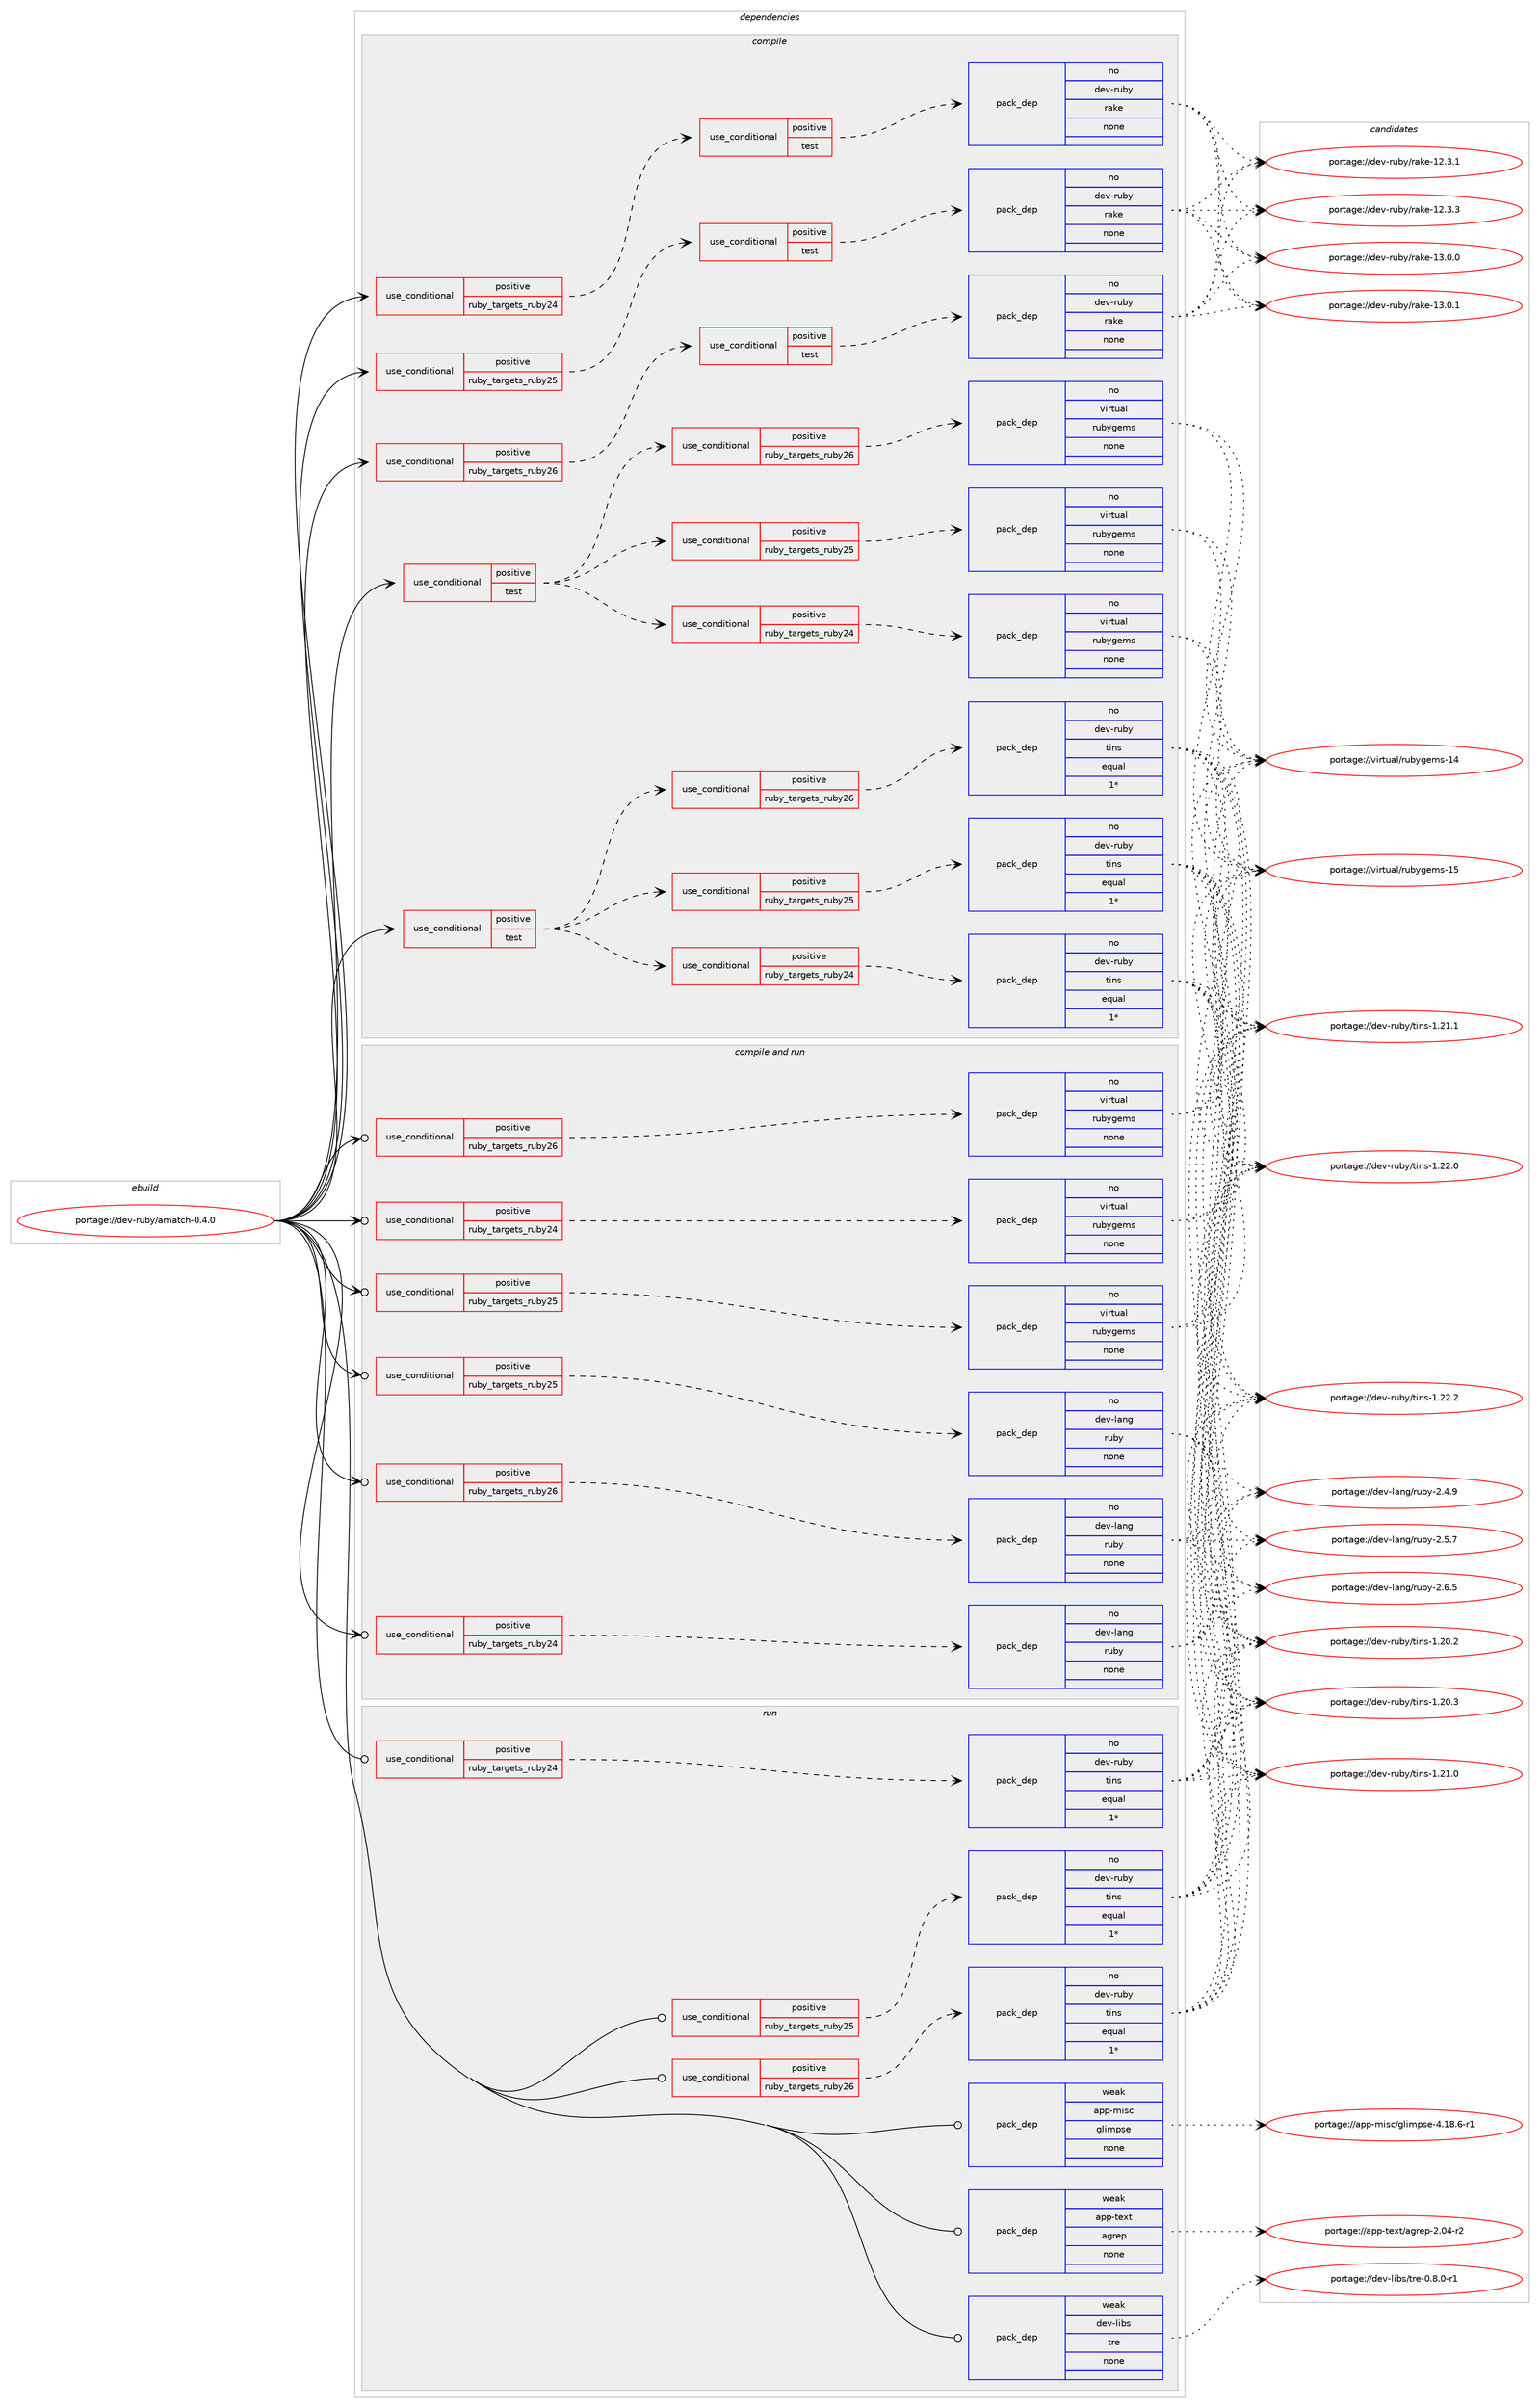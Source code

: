 digraph prolog {

# *************
# Graph options
# *************

newrank=true;
concentrate=true;
compound=true;
graph [rankdir=LR,fontname=Helvetica,fontsize=10,ranksep=1.5];#, ranksep=2.5, nodesep=0.2];
edge  [arrowhead=vee];
node  [fontname=Helvetica,fontsize=10];

# **********
# The ebuild
# **********

subgraph cluster_leftcol {
color=gray;
rank=same;
label=<<i>ebuild</i>>;
id [label="portage://dev-ruby/amatch-0.4.0", color=red, width=4, href="../dev-ruby/amatch-0.4.0.svg"];
}

# ****************
# The dependencies
# ****************

subgraph cluster_midcol {
color=gray;
label=<<i>dependencies</i>>;
subgraph cluster_compile {
fillcolor="#eeeeee";
style=filled;
label=<<i>compile</i>>;
subgraph cond46974 {
dependency211097 [label=<<TABLE BORDER="0" CELLBORDER="1" CELLSPACING="0" CELLPADDING="4"><TR><TD ROWSPAN="3" CELLPADDING="10">use_conditional</TD></TR><TR><TD>positive</TD></TR><TR><TD>ruby_targets_ruby24</TD></TR></TABLE>>, shape=none, color=red];
subgraph cond46975 {
dependency211098 [label=<<TABLE BORDER="0" CELLBORDER="1" CELLSPACING="0" CELLPADDING="4"><TR><TD ROWSPAN="3" CELLPADDING="10">use_conditional</TD></TR><TR><TD>positive</TD></TR><TR><TD>test</TD></TR></TABLE>>, shape=none, color=red];
subgraph pack160666 {
dependency211099 [label=<<TABLE BORDER="0" CELLBORDER="1" CELLSPACING="0" CELLPADDING="4" WIDTH="220"><TR><TD ROWSPAN="6" CELLPADDING="30">pack_dep</TD></TR><TR><TD WIDTH="110">no</TD></TR><TR><TD>dev-ruby</TD></TR><TR><TD>rake</TD></TR><TR><TD>none</TD></TR><TR><TD></TD></TR></TABLE>>, shape=none, color=blue];
}
dependency211098:e -> dependency211099:w [weight=20,style="dashed",arrowhead="vee"];
}
dependency211097:e -> dependency211098:w [weight=20,style="dashed",arrowhead="vee"];
}
id:e -> dependency211097:w [weight=20,style="solid",arrowhead="vee"];
subgraph cond46976 {
dependency211100 [label=<<TABLE BORDER="0" CELLBORDER="1" CELLSPACING="0" CELLPADDING="4"><TR><TD ROWSPAN="3" CELLPADDING="10">use_conditional</TD></TR><TR><TD>positive</TD></TR><TR><TD>ruby_targets_ruby25</TD></TR></TABLE>>, shape=none, color=red];
subgraph cond46977 {
dependency211101 [label=<<TABLE BORDER="0" CELLBORDER="1" CELLSPACING="0" CELLPADDING="4"><TR><TD ROWSPAN="3" CELLPADDING="10">use_conditional</TD></TR><TR><TD>positive</TD></TR><TR><TD>test</TD></TR></TABLE>>, shape=none, color=red];
subgraph pack160667 {
dependency211102 [label=<<TABLE BORDER="0" CELLBORDER="1" CELLSPACING="0" CELLPADDING="4" WIDTH="220"><TR><TD ROWSPAN="6" CELLPADDING="30">pack_dep</TD></TR><TR><TD WIDTH="110">no</TD></TR><TR><TD>dev-ruby</TD></TR><TR><TD>rake</TD></TR><TR><TD>none</TD></TR><TR><TD></TD></TR></TABLE>>, shape=none, color=blue];
}
dependency211101:e -> dependency211102:w [weight=20,style="dashed",arrowhead="vee"];
}
dependency211100:e -> dependency211101:w [weight=20,style="dashed",arrowhead="vee"];
}
id:e -> dependency211100:w [weight=20,style="solid",arrowhead="vee"];
subgraph cond46978 {
dependency211103 [label=<<TABLE BORDER="0" CELLBORDER="1" CELLSPACING="0" CELLPADDING="4"><TR><TD ROWSPAN="3" CELLPADDING="10">use_conditional</TD></TR><TR><TD>positive</TD></TR><TR><TD>ruby_targets_ruby26</TD></TR></TABLE>>, shape=none, color=red];
subgraph cond46979 {
dependency211104 [label=<<TABLE BORDER="0" CELLBORDER="1" CELLSPACING="0" CELLPADDING="4"><TR><TD ROWSPAN="3" CELLPADDING="10">use_conditional</TD></TR><TR><TD>positive</TD></TR><TR><TD>test</TD></TR></TABLE>>, shape=none, color=red];
subgraph pack160668 {
dependency211105 [label=<<TABLE BORDER="0" CELLBORDER="1" CELLSPACING="0" CELLPADDING="4" WIDTH="220"><TR><TD ROWSPAN="6" CELLPADDING="30">pack_dep</TD></TR><TR><TD WIDTH="110">no</TD></TR><TR><TD>dev-ruby</TD></TR><TR><TD>rake</TD></TR><TR><TD>none</TD></TR><TR><TD></TD></TR></TABLE>>, shape=none, color=blue];
}
dependency211104:e -> dependency211105:w [weight=20,style="dashed",arrowhead="vee"];
}
dependency211103:e -> dependency211104:w [weight=20,style="dashed",arrowhead="vee"];
}
id:e -> dependency211103:w [weight=20,style="solid",arrowhead="vee"];
subgraph cond46980 {
dependency211106 [label=<<TABLE BORDER="0" CELLBORDER="1" CELLSPACING="0" CELLPADDING="4"><TR><TD ROWSPAN="3" CELLPADDING="10">use_conditional</TD></TR><TR><TD>positive</TD></TR><TR><TD>test</TD></TR></TABLE>>, shape=none, color=red];
subgraph cond46981 {
dependency211107 [label=<<TABLE BORDER="0" CELLBORDER="1" CELLSPACING="0" CELLPADDING="4"><TR><TD ROWSPAN="3" CELLPADDING="10">use_conditional</TD></TR><TR><TD>positive</TD></TR><TR><TD>ruby_targets_ruby24</TD></TR></TABLE>>, shape=none, color=red];
subgraph pack160669 {
dependency211108 [label=<<TABLE BORDER="0" CELLBORDER="1" CELLSPACING="0" CELLPADDING="4" WIDTH="220"><TR><TD ROWSPAN="6" CELLPADDING="30">pack_dep</TD></TR><TR><TD WIDTH="110">no</TD></TR><TR><TD>dev-ruby</TD></TR><TR><TD>tins</TD></TR><TR><TD>equal</TD></TR><TR><TD>1*</TD></TR></TABLE>>, shape=none, color=blue];
}
dependency211107:e -> dependency211108:w [weight=20,style="dashed",arrowhead="vee"];
}
dependency211106:e -> dependency211107:w [weight=20,style="dashed",arrowhead="vee"];
subgraph cond46982 {
dependency211109 [label=<<TABLE BORDER="0" CELLBORDER="1" CELLSPACING="0" CELLPADDING="4"><TR><TD ROWSPAN="3" CELLPADDING="10">use_conditional</TD></TR><TR><TD>positive</TD></TR><TR><TD>ruby_targets_ruby25</TD></TR></TABLE>>, shape=none, color=red];
subgraph pack160670 {
dependency211110 [label=<<TABLE BORDER="0" CELLBORDER="1" CELLSPACING="0" CELLPADDING="4" WIDTH="220"><TR><TD ROWSPAN="6" CELLPADDING="30">pack_dep</TD></TR><TR><TD WIDTH="110">no</TD></TR><TR><TD>dev-ruby</TD></TR><TR><TD>tins</TD></TR><TR><TD>equal</TD></TR><TR><TD>1*</TD></TR></TABLE>>, shape=none, color=blue];
}
dependency211109:e -> dependency211110:w [weight=20,style="dashed",arrowhead="vee"];
}
dependency211106:e -> dependency211109:w [weight=20,style="dashed",arrowhead="vee"];
subgraph cond46983 {
dependency211111 [label=<<TABLE BORDER="0" CELLBORDER="1" CELLSPACING="0" CELLPADDING="4"><TR><TD ROWSPAN="3" CELLPADDING="10">use_conditional</TD></TR><TR><TD>positive</TD></TR><TR><TD>ruby_targets_ruby26</TD></TR></TABLE>>, shape=none, color=red];
subgraph pack160671 {
dependency211112 [label=<<TABLE BORDER="0" CELLBORDER="1" CELLSPACING="0" CELLPADDING="4" WIDTH="220"><TR><TD ROWSPAN="6" CELLPADDING="30">pack_dep</TD></TR><TR><TD WIDTH="110">no</TD></TR><TR><TD>dev-ruby</TD></TR><TR><TD>tins</TD></TR><TR><TD>equal</TD></TR><TR><TD>1*</TD></TR></TABLE>>, shape=none, color=blue];
}
dependency211111:e -> dependency211112:w [weight=20,style="dashed",arrowhead="vee"];
}
dependency211106:e -> dependency211111:w [weight=20,style="dashed",arrowhead="vee"];
}
id:e -> dependency211106:w [weight=20,style="solid",arrowhead="vee"];
subgraph cond46984 {
dependency211113 [label=<<TABLE BORDER="0" CELLBORDER="1" CELLSPACING="0" CELLPADDING="4"><TR><TD ROWSPAN="3" CELLPADDING="10">use_conditional</TD></TR><TR><TD>positive</TD></TR><TR><TD>test</TD></TR></TABLE>>, shape=none, color=red];
subgraph cond46985 {
dependency211114 [label=<<TABLE BORDER="0" CELLBORDER="1" CELLSPACING="0" CELLPADDING="4"><TR><TD ROWSPAN="3" CELLPADDING="10">use_conditional</TD></TR><TR><TD>positive</TD></TR><TR><TD>ruby_targets_ruby24</TD></TR></TABLE>>, shape=none, color=red];
subgraph pack160672 {
dependency211115 [label=<<TABLE BORDER="0" CELLBORDER="1" CELLSPACING="0" CELLPADDING="4" WIDTH="220"><TR><TD ROWSPAN="6" CELLPADDING="30">pack_dep</TD></TR><TR><TD WIDTH="110">no</TD></TR><TR><TD>virtual</TD></TR><TR><TD>rubygems</TD></TR><TR><TD>none</TD></TR><TR><TD></TD></TR></TABLE>>, shape=none, color=blue];
}
dependency211114:e -> dependency211115:w [weight=20,style="dashed",arrowhead="vee"];
}
dependency211113:e -> dependency211114:w [weight=20,style="dashed",arrowhead="vee"];
subgraph cond46986 {
dependency211116 [label=<<TABLE BORDER="0" CELLBORDER="1" CELLSPACING="0" CELLPADDING="4"><TR><TD ROWSPAN="3" CELLPADDING="10">use_conditional</TD></TR><TR><TD>positive</TD></TR><TR><TD>ruby_targets_ruby25</TD></TR></TABLE>>, shape=none, color=red];
subgraph pack160673 {
dependency211117 [label=<<TABLE BORDER="0" CELLBORDER="1" CELLSPACING="0" CELLPADDING="4" WIDTH="220"><TR><TD ROWSPAN="6" CELLPADDING="30">pack_dep</TD></TR><TR><TD WIDTH="110">no</TD></TR><TR><TD>virtual</TD></TR><TR><TD>rubygems</TD></TR><TR><TD>none</TD></TR><TR><TD></TD></TR></TABLE>>, shape=none, color=blue];
}
dependency211116:e -> dependency211117:w [weight=20,style="dashed",arrowhead="vee"];
}
dependency211113:e -> dependency211116:w [weight=20,style="dashed",arrowhead="vee"];
subgraph cond46987 {
dependency211118 [label=<<TABLE BORDER="0" CELLBORDER="1" CELLSPACING="0" CELLPADDING="4"><TR><TD ROWSPAN="3" CELLPADDING="10">use_conditional</TD></TR><TR><TD>positive</TD></TR><TR><TD>ruby_targets_ruby26</TD></TR></TABLE>>, shape=none, color=red];
subgraph pack160674 {
dependency211119 [label=<<TABLE BORDER="0" CELLBORDER="1" CELLSPACING="0" CELLPADDING="4" WIDTH="220"><TR><TD ROWSPAN="6" CELLPADDING="30">pack_dep</TD></TR><TR><TD WIDTH="110">no</TD></TR><TR><TD>virtual</TD></TR><TR><TD>rubygems</TD></TR><TR><TD>none</TD></TR><TR><TD></TD></TR></TABLE>>, shape=none, color=blue];
}
dependency211118:e -> dependency211119:w [weight=20,style="dashed",arrowhead="vee"];
}
dependency211113:e -> dependency211118:w [weight=20,style="dashed",arrowhead="vee"];
}
id:e -> dependency211113:w [weight=20,style="solid",arrowhead="vee"];
}
subgraph cluster_compileandrun {
fillcolor="#eeeeee";
style=filled;
label=<<i>compile and run</i>>;
subgraph cond46988 {
dependency211120 [label=<<TABLE BORDER="0" CELLBORDER="1" CELLSPACING="0" CELLPADDING="4"><TR><TD ROWSPAN="3" CELLPADDING="10">use_conditional</TD></TR><TR><TD>positive</TD></TR><TR><TD>ruby_targets_ruby24</TD></TR></TABLE>>, shape=none, color=red];
subgraph pack160675 {
dependency211121 [label=<<TABLE BORDER="0" CELLBORDER="1" CELLSPACING="0" CELLPADDING="4" WIDTH="220"><TR><TD ROWSPAN="6" CELLPADDING="30">pack_dep</TD></TR><TR><TD WIDTH="110">no</TD></TR><TR><TD>dev-lang</TD></TR><TR><TD>ruby</TD></TR><TR><TD>none</TD></TR><TR><TD></TD></TR></TABLE>>, shape=none, color=blue];
}
dependency211120:e -> dependency211121:w [weight=20,style="dashed",arrowhead="vee"];
}
id:e -> dependency211120:w [weight=20,style="solid",arrowhead="odotvee"];
subgraph cond46989 {
dependency211122 [label=<<TABLE BORDER="0" CELLBORDER="1" CELLSPACING="0" CELLPADDING="4"><TR><TD ROWSPAN="3" CELLPADDING="10">use_conditional</TD></TR><TR><TD>positive</TD></TR><TR><TD>ruby_targets_ruby24</TD></TR></TABLE>>, shape=none, color=red];
subgraph pack160676 {
dependency211123 [label=<<TABLE BORDER="0" CELLBORDER="1" CELLSPACING="0" CELLPADDING="4" WIDTH="220"><TR><TD ROWSPAN="6" CELLPADDING="30">pack_dep</TD></TR><TR><TD WIDTH="110">no</TD></TR><TR><TD>virtual</TD></TR><TR><TD>rubygems</TD></TR><TR><TD>none</TD></TR><TR><TD></TD></TR></TABLE>>, shape=none, color=blue];
}
dependency211122:e -> dependency211123:w [weight=20,style="dashed",arrowhead="vee"];
}
id:e -> dependency211122:w [weight=20,style="solid",arrowhead="odotvee"];
subgraph cond46990 {
dependency211124 [label=<<TABLE BORDER="0" CELLBORDER="1" CELLSPACING="0" CELLPADDING="4"><TR><TD ROWSPAN="3" CELLPADDING="10">use_conditional</TD></TR><TR><TD>positive</TD></TR><TR><TD>ruby_targets_ruby25</TD></TR></TABLE>>, shape=none, color=red];
subgraph pack160677 {
dependency211125 [label=<<TABLE BORDER="0" CELLBORDER="1" CELLSPACING="0" CELLPADDING="4" WIDTH="220"><TR><TD ROWSPAN="6" CELLPADDING="30">pack_dep</TD></TR><TR><TD WIDTH="110">no</TD></TR><TR><TD>dev-lang</TD></TR><TR><TD>ruby</TD></TR><TR><TD>none</TD></TR><TR><TD></TD></TR></TABLE>>, shape=none, color=blue];
}
dependency211124:e -> dependency211125:w [weight=20,style="dashed",arrowhead="vee"];
}
id:e -> dependency211124:w [weight=20,style="solid",arrowhead="odotvee"];
subgraph cond46991 {
dependency211126 [label=<<TABLE BORDER="0" CELLBORDER="1" CELLSPACING="0" CELLPADDING="4"><TR><TD ROWSPAN="3" CELLPADDING="10">use_conditional</TD></TR><TR><TD>positive</TD></TR><TR><TD>ruby_targets_ruby25</TD></TR></TABLE>>, shape=none, color=red];
subgraph pack160678 {
dependency211127 [label=<<TABLE BORDER="0" CELLBORDER="1" CELLSPACING="0" CELLPADDING="4" WIDTH="220"><TR><TD ROWSPAN="6" CELLPADDING="30">pack_dep</TD></TR><TR><TD WIDTH="110">no</TD></TR><TR><TD>virtual</TD></TR><TR><TD>rubygems</TD></TR><TR><TD>none</TD></TR><TR><TD></TD></TR></TABLE>>, shape=none, color=blue];
}
dependency211126:e -> dependency211127:w [weight=20,style="dashed",arrowhead="vee"];
}
id:e -> dependency211126:w [weight=20,style="solid",arrowhead="odotvee"];
subgraph cond46992 {
dependency211128 [label=<<TABLE BORDER="0" CELLBORDER="1" CELLSPACING="0" CELLPADDING="4"><TR><TD ROWSPAN="3" CELLPADDING="10">use_conditional</TD></TR><TR><TD>positive</TD></TR><TR><TD>ruby_targets_ruby26</TD></TR></TABLE>>, shape=none, color=red];
subgraph pack160679 {
dependency211129 [label=<<TABLE BORDER="0" CELLBORDER="1" CELLSPACING="0" CELLPADDING="4" WIDTH="220"><TR><TD ROWSPAN="6" CELLPADDING="30">pack_dep</TD></TR><TR><TD WIDTH="110">no</TD></TR><TR><TD>dev-lang</TD></TR><TR><TD>ruby</TD></TR><TR><TD>none</TD></TR><TR><TD></TD></TR></TABLE>>, shape=none, color=blue];
}
dependency211128:e -> dependency211129:w [weight=20,style="dashed",arrowhead="vee"];
}
id:e -> dependency211128:w [weight=20,style="solid",arrowhead="odotvee"];
subgraph cond46993 {
dependency211130 [label=<<TABLE BORDER="0" CELLBORDER="1" CELLSPACING="0" CELLPADDING="4"><TR><TD ROWSPAN="3" CELLPADDING="10">use_conditional</TD></TR><TR><TD>positive</TD></TR><TR><TD>ruby_targets_ruby26</TD></TR></TABLE>>, shape=none, color=red];
subgraph pack160680 {
dependency211131 [label=<<TABLE BORDER="0" CELLBORDER="1" CELLSPACING="0" CELLPADDING="4" WIDTH="220"><TR><TD ROWSPAN="6" CELLPADDING="30">pack_dep</TD></TR><TR><TD WIDTH="110">no</TD></TR><TR><TD>virtual</TD></TR><TR><TD>rubygems</TD></TR><TR><TD>none</TD></TR><TR><TD></TD></TR></TABLE>>, shape=none, color=blue];
}
dependency211130:e -> dependency211131:w [weight=20,style="dashed",arrowhead="vee"];
}
id:e -> dependency211130:w [weight=20,style="solid",arrowhead="odotvee"];
}
subgraph cluster_run {
fillcolor="#eeeeee";
style=filled;
label=<<i>run</i>>;
subgraph cond46994 {
dependency211132 [label=<<TABLE BORDER="0" CELLBORDER="1" CELLSPACING="0" CELLPADDING="4"><TR><TD ROWSPAN="3" CELLPADDING="10">use_conditional</TD></TR><TR><TD>positive</TD></TR><TR><TD>ruby_targets_ruby24</TD></TR></TABLE>>, shape=none, color=red];
subgraph pack160681 {
dependency211133 [label=<<TABLE BORDER="0" CELLBORDER="1" CELLSPACING="0" CELLPADDING="4" WIDTH="220"><TR><TD ROWSPAN="6" CELLPADDING="30">pack_dep</TD></TR><TR><TD WIDTH="110">no</TD></TR><TR><TD>dev-ruby</TD></TR><TR><TD>tins</TD></TR><TR><TD>equal</TD></TR><TR><TD>1*</TD></TR></TABLE>>, shape=none, color=blue];
}
dependency211132:e -> dependency211133:w [weight=20,style="dashed",arrowhead="vee"];
}
id:e -> dependency211132:w [weight=20,style="solid",arrowhead="odot"];
subgraph cond46995 {
dependency211134 [label=<<TABLE BORDER="0" CELLBORDER="1" CELLSPACING="0" CELLPADDING="4"><TR><TD ROWSPAN="3" CELLPADDING="10">use_conditional</TD></TR><TR><TD>positive</TD></TR><TR><TD>ruby_targets_ruby25</TD></TR></TABLE>>, shape=none, color=red];
subgraph pack160682 {
dependency211135 [label=<<TABLE BORDER="0" CELLBORDER="1" CELLSPACING="0" CELLPADDING="4" WIDTH="220"><TR><TD ROWSPAN="6" CELLPADDING="30">pack_dep</TD></TR><TR><TD WIDTH="110">no</TD></TR><TR><TD>dev-ruby</TD></TR><TR><TD>tins</TD></TR><TR><TD>equal</TD></TR><TR><TD>1*</TD></TR></TABLE>>, shape=none, color=blue];
}
dependency211134:e -> dependency211135:w [weight=20,style="dashed",arrowhead="vee"];
}
id:e -> dependency211134:w [weight=20,style="solid",arrowhead="odot"];
subgraph cond46996 {
dependency211136 [label=<<TABLE BORDER="0" CELLBORDER="1" CELLSPACING="0" CELLPADDING="4"><TR><TD ROWSPAN="3" CELLPADDING="10">use_conditional</TD></TR><TR><TD>positive</TD></TR><TR><TD>ruby_targets_ruby26</TD></TR></TABLE>>, shape=none, color=red];
subgraph pack160683 {
dependency211137 [label=<<TABLE BORDER="0" CELLBORDER="1" CELLSPACING="0" CELLPADDING="4" WIDTH="220"><TR><TD ROWSPAN="6" CELLPADDING="30">pack_dep</TD></TR><TR><TD WIDTH="110">no</TD></TR><TR><TD>dev-ruby</TD></TR><TR><TD>tins</TD></TR><TR><TD>equal</TD></TR><TR><TD>1*</TD></TR></TABLE>>, shape=none, color=blue];
}
dependency211136:e -> dependency211137:w [weight=20,style="dashed",arrowhead="vee"];
}
id:e -> dependency211136:w [weight=20,style="solid",arrowhead="odot"];
subgraph pack160684 {
dependency211138 [label=<<TABLE BORDER="0" CELLBORDER="1" CELLSPACING="0" CELLPADDING="4" WIDTH="220"><TR><TD ROWSPAN="6" CELLPADDING="30">pack_dep</TD></TR><TR><TD WIDTH="110">weak</TD></TR><TR><TD>app-misc</TD></TR><TR><TD>glimpse</TD></TR><TR><TD>none</TD></TR><TR><TD></TD></TR></TABLE>>, shape=none, color=blue];
}
id:e -> dependency211138:w [weight=20,style="solid",arrowhead="odot"];
subgraph pack160685 {
dependency211139 [label=<<TABLE BORDER="0" CELLBORDER="1" CELLSPACING="0" CELLPADDING="4" WIDTH="220"><TR><TD ROWSPAN="6" CELLPADDING="30">pack_dep</TD></TR><TR><TD WIDTH="110">weak</TD></TR><TR><TD>app-text</TD></TR><TR><TD>agrep</TD></TR><TR><TD>none</TD></TR><TR><TD></TD></TR></TABLE>>, shape=none, color=blue];
}
id:e -> dependency211139:w [weight=20,style="solid",arrowhead="odot"];
subgraph pack160686 {
dependency211140 [label=<<TABLE BORDER="0" CELLBORDER="1" CELLSPACING="0" CELLPADDING="4" WIDTH="220"><TR><TD ROWSPAN="6" CELLPADDING="30">pack_dep</TD></TR><TR><TD WIDTH="110">weak</TD></TR><TR><TD>dev-libs</TD></TR><TR><TD>tre</TD></TR><TR><TD>none</TD></TR><TR><TD></TD></TR></TABLE>>, shape=none, color=blue];
}
id:e -> dependency211140:w [weight=20,style="solid",arrowhead="odot"];
}
}

# **************
# The candidates
# **************

subgraph cluster_choices {
rank=same;
color=gray;
label=<<i>candidates</i>>;

subgraph choice160666 {
color=black;
nodesep=1;
choiceportage1001011184511411798121471149710710145495046514649 [label="portage://dev-ruby/rake-12.3.1", color=red, width=4,href="../dev-ruby/rake-12.3.1.svg"];
choiceportage1001011184511411798121471149710710145495046514651 [label="portage://dev-ruby/rake-12.3.3", color=red, width=4,href="../dev-ruby/rake-12.3.3.svg"];
choiceportage1001011184511411798121471149710710145495146484648 [label="portage://dev-ruby/rake-13.0.0", color=red, width=4,href="../dev-ruby/rake-13.0.0.svg"];
choiceportage1001011184511411798121471149710710145495146484649 [label="portage://dev-ruby/rake-13.0.1", color=red, width=4,href="../dev-ruby/rake-13.0.1.svg"];
dependency211099:e -> choiceportage1001011184511411798121471149710710145495046514649:w [style=dotted,weight="100"];
dependency211099:e -> choiceportage1001011184511411798121471149710710145495046514651:w [style=dotted,weight="100"];
dependency211099:e -> choiceportage1001011184511411798121471149710710145495146484648:w [style=dotted,weight="100"];
dependency211099:e -> choiceportage1001011184511411798121471149710710145495146484649:w [style=dotted,weight="100"];
}
subgraph choice160667 {
color=black;
nodesep=1;
choiceportage1001011184511411798121471149710710145495046514649 [label="portage://dev-ruby/rake-12.3.1", color=red, width=4,href="../dev-ruby/rake-12.3.1.svg"];
choiceportage1001011184511411798121471149710710145495046514651 [label="portage://dev-ruby/rake-12.3.3", color=red, width=4,href="../dev-ruby/rake-12.3.3.svg"];
choiceportage1001011184511411798121471149710710145495146484648 [label="portage://dev-ruby/rake-13.0.0", color=red, width=4,href="../dev-ruby/rake-13.0.0.svg"];
choiceportage1001011184511411798121471149710710145495146484649 [label="portage://dev-ruby/rake-13.0.1", color=red, width=4,href="../dev-ruby/rake-13.0.1.svg"];
dependency211102:e -> choiceportage1001011184511411798121471149710710145495046514649:w [style=dotted,weight="100"];
dependency211102:e -> choiceportage1001011184511411798121471149710710145495046514651:w [style=dotted,weight="100"];
dependency211102:e -> choiceportage1001011184511411798121471149710710145495146484648:w [style=dotted,weight="100"];
dependency211102:e -> choiceportage1001011184511411798121471149710710145495146484649:w [style=dotted,weight="100"];
}
subgraph choice160668 {
color=black;
nodesep=1;
choiceportage1001011184511411798121471149710710145495046514649 [label="portage://dev-ruby/rake-12.3.1", color=red, width=4,href="../dev-ruby/rake-12.3.1.svg"];
choiceportage1001011184511411798121471149710710145495046514651 [label="portage://dev-ruby/rake-12.3.3", color=red, width=4,href="../dev-ruby/rake-12.3.3.svg"];
choiceportage1001011184511411798121471149710710145495146484648 [label="portage://dev-ruby/rake-13.0.0", color=red, width=4,href="../dev-ruby/rake-13.0.0.svg"];
choiceportage1001011184511411798121471149710710145495146484649 [label="portage://dev-ruby/rake-13.0.1", color=red, width=4,href="../dev-ruby/rake-13.0.1.svg"];
dependency211105:e -> choiceportage1001011184511411798121471149710710145495046514649:w [style=dotted,weight="100"];
dependency211105:e -> choiceportage1001011184511411798121471149710710145495046514651:w [style=dotted,weight="100"];
dependency211105:e -> choiceportage1001011184511411798121471149710710145495146484648:w [style=dotted,weight="100"];
dependency211105:e -> choiceportage1001011184511411798121471149710710145495146484649:w [style=dotted,weight="100"];
}
subgraph choice160669 {
color=black;
nodesep=1;
choiceportage10010111845114117981214711610511011545494650484650 [label="portage://dev-ruby/tins-1.20.2", color=red, width=4,href="../dev-ruby/tins-1.20.2.svg"];
choiceportage10010111845114117981214711610511011545494650484651 [label="portage://dev-ruby/tins-1.20.3", color=red, width=4,href="../dev-ruby/tins-1.20.3.svg"];
choiceportage10010111845114117981214711610511011545494650494648 [label="portage://dev-ruby/tins-1.21.0", color=red, width=4,href="../dev-ruby/tins-1.21.0.svg"];
choiceportage10010111845114117981214711610511011545494650494649 [label="portage://dev-ruby/tins-1.21.1", color=red, width=4,href="../dev-ruby/tins-1.21.1.svg"];
choiceportage10010111845114117981214711610511011545494650504648 [label="portage://dev-ruby/tins-1.22.0", color=red, width=4,href="../dev-ruby/tins-1.22.0.svg"];
choiceportage10010111845114117981214711610511011545494650504650 [label="portage://dev-ruby/tins-1.22.2", color=red, width=4,href="../dev-ruby/tins-1.22.2.svg"];
dependency211108:e -> choiceportage10010111845114117981214711610511011545494650484650:w [style=dotted,weight="100"];
dependency211108:e -> choiceportage10010111845114117981214711610511011545494650484651:w [style=dotted,weight="100"];
dependency211108:e -> choiceportage10010111845114117981214711610511011545494650494648:w [style=dotted,weight="100"];
dependency211108:e -> choiceportage10010111845114117981214711610511011545494650494649:w [style=dotted,weight="100"];
dependency211108:e -> choiceportage10010111845114117981214711610511011545494650504648:w [style=dotted,weight="100"];
dependency211108:e -> choiceportage10010111845114117981214711610511011545494650504650:w [style=dotted,weight="100"];
}
subgraph choice160670 {
color=black;
nodesep=1;
choiceportage10010111845114117981214711610511011545494650484650 [label="portage://dev-ruby/tins-1.20.2", color=red, width=4,href="../dev-ruby/tins-1.20.2.svg"];
choiceportage10010111845114117981214711610511011545494650484651 [label="portage://dev-ruby/tins-1.20.3", color=red, width=4,href="../dev-ruby/tins-1.20.3.svg"];
choiceportage10010111845114117981214711610511011545494650494648 [label="portage://dev-ruby/tins-1.21.0", color=red, width=4,href="../dev-ruby/tins-1.21.0.svg"];
choiceportage10010111845114117981214711610511011545494650494649 [label="portage://dev-ruby/tins-1.21.1", color=red, width=4,href="../dev-ruby/tins-1.21.1.svg"];
choiceportage10010111845114117981214711610511011545494650504648 [label="portage://dev-ruby/tins-1.22.0", color=red, width=4,href="../dev-ruby/tins-1.22.0.svg"];
choiceportage10010111845114117981214711610511011545494650504650 [label="portage://dev-ruby/tins-1.22.2", color=red, width=4,href="../dev-ruby/tins-1.22.2.svg"];
dependency211110:e -> choiceportage10010111845114117981214711610511011545494650484650:w [style=dotted,weight="100"];
dependency211110:e -> choiceportage10010111845114117981214711610511011545494650484651:w [style=dotted,weight="100"];
dependency211110:e -> choiceportage10010111845114117981214711610511011545494650494648:w [style=dotted,weight="100"];
dependency211110:e -> choiceportage10010111845114117981214711610511011545494650494649:w [style=dotted,weight="100"];
dependency211110:e -> choiceportage10010111845114117981214711610511011545494650504648:w [style=dotted,weight="100"];
dependency211110:e -> choiceportage10010111845114117981214711610511011545494650504650:w [style=dotted,weight="100"];
}
subgraph choice160671 {
color=black;
nodesep=1;
choiceportage10010111845114117981214711610511011545494650484650 [label="portage://dev-ruby/tins-1.20.2", color=red, width=4,href="../dev-ruby/tins-1.20.2.svg"];
choiceportage10010111845114117981214711610511011545494650484651 [label="portage://dev-ruby/tins-1.20.3", color=red, width=4,href="../dev-ruby/tins-1.20.3.svg"];
choiceportage10010111845114117981214711610511011545494650494648 [label="portage://dev-ruby/tins-1.21.0", color=red, width=4,href="../dev-ruby/tins-1.21.0.svg"];
choiceportage10010111845114117981214711610511011545494650494649 [label="portage://dev-ruby/tins-1.21.1", color=red, width=4,href="../dev-ruby/tins-1.21.1.svg"];
choiceportage10010111845114117981214711610511011545494650504648 [label="portage://dev-ruby/tins-1.22.0", color=red, width=4,href="../dev-ruby/tins-1.22.0.svg"];
choiceportage10010111845114117981214711610511011545494650504650 [label="portage://dev-ruby/tins-1.22.2", color=red, width=4,href="../dev-ruby/tins-1.22.2.svg"];
dependency211112:e -> choiceportage10010111845114117981214711610511011545494650484650:w [style=dotted,weight="100"];
dependency211112:e -> choiceportage10010111845114117981214711610511011545494650484651:w [style=dotted,weight="100"];
dependency211112:e -> choiceportage10010111845114117981214711610511011545494650494648:w [style=dotted,weight="100"];
dependency211112:e -> choiceportage10010111845114117981214711610511011545494650494649:w [style=dotted,weight="100"];
dependency211112:e -> choiceportage10010111845114117981214711610511011545494650504648:w [style=dotted,weight="100"];
dependency211112:e -> choiceportage10010111845114117981214711610511011545494650504650:w [style=dotted,weight="100"];
}
subgraph choice160672 {
color=black;
nodesep=1;
choiceportage118105114116117971084711411798121103101109115454952 [label="portage://virtual/rubygems-14", color=red, width=4,href="../virtual/rubygems-14.svg"];
choiceportage118105114116117971084711411798121103101109115454953 [label="portage://virtual/rubygems-15", color=red, width=4,href="../virtual/rubygems-15.svg"];
dependency211115:e -> choiceportage118105114116117971084711411798121103101109115454952:w [style=dotted,weight="100"];
dependency211115:e -> choiceportage118105114116117971084711411798121103101109115454953:w [style=dotted,weight="100"];
}
subgraph choice160673 {
color=black;
nodesep=1;
choiceportage118105114116117971084711411798121103101109115454952 [label="portage://virtual/rubygems-14", color=red, width=4,href="../virtual/rubygems-14.svg"];
choiceportage118105114116117971084711411798121103101109115454953 [label="portage://virtual/rubygems-15", color=red, width=4,href="../virtual/rubygems-15.svg"];
dependency211117:e -> choiceportage118105114116117971084711411798121103101109115454952:w [style=dotted,weight="100"];
dependency211117:e -> choiceportage118105114116117971084711411798121103101109115454953:w [style=dotted,weight="100"];
}
subgraph choice160674 {
color=black;
nodesep=1;
choiceportage118105114116117971084711411798121103101109115454952 [label="portage://virtual/rubygems-14", color=red, width=4,href="../virtual/rubygems-14.svg"];
choiceportage118105114116117971084711411798121103101109115454953 [label="portage://virtual/rubygems-15", color=red, width=4,href="../virtual/rubygems-15.svg"];
dependency211119:e -> choiceportage118105114116117971084711411798121103101109115454952:w [style=dotted,weight="100"];
dependency211119:e -> choiceportage118105114116117971084711411798121103101109115454953:w [style=dotted,weight="100"];
}
subgraph choice160675 {
color=black;
nodesep=1;
choiceportage10010111845108971101034711411798121455046524657 [label="portage://dev-lang/ruby-2.4.9", color=red, width=4,href="../dev-lang/ruby-2.4.9.svg"];
choiceportage10010111845108971101034711411798121455046534655 [label="portage://dev-lang/ruby-2.5.7", color=red, width=4,href="../dev-lang/ruby-2.5.7.svg"];
choiceportage10010111845108971101034711411798121455046544653 [label="portage://dev-lang/ruby-2.6.5", color=red, width=4,href="../dev-lang/ruby-2.6.5.svg"];
dependency211121:e -> choiceportage10010111845108971101034711411798121455046524657:w [style=dotted,weight="100"];
dependency211121:e -> choiceportage10010111845108971101034711411798121455046534655:w [style=dotted,weight="100"];
dependency211121:e -> choiceportage10010111845108971101034711411798121455046544653:w [style=dotted,weight="100"];
}
subgraph choice160676 {
color=black;
nodesep=1;
choiceportage118105114116117971084711411798121103101109115454952 [label="portage://virtual/rubygems-14", color=red, width=4,href="../virtual/rubygems-14.svg"];
choiceportage118105114116117971084711411798121103101109115454953 [label="portage://virtual/rubygems-15", color=red, width=4,href="../virtual/rubygems-15.svg"];
dependency211123:e -> choiceportage118105114116117971084711411798121103101109115454952:w [style=dotted,weight="100"];
dependency211123:e -> choiceportage118105114116117971084711411798121103101109115454953:w [style=dotted,weight="100"];
}
subgraph choice160677 {
color=black;
nodesep=1;
choiceportage10010111845108971101034711411798121455046524657 [label="portage://dev-lang/ruby-2.4.9", color=red, width=4,href="../dev-lang/ruby-2.4.9.svg"];
choiceportage10010111845108971101034711411798121455046534655 [label="portage://dev-lang/ruby-2.5.7", color=red, width=4,href="../dev-lang/ruby-2.5.7.svg"];
choiceportage10010111845108971101034711411798121455046544653 [label="portage://dev-lang/ruby-2.6.5", color=red, width=4,href="../dev-lang/ruby-2.6.5.svg"];
dependency211125:e -> choiceportage10010111845108971101034711411798121455046524657:w [style=dotted,weight="100"];
dependency211125:e -> choiceportage10010111845108971101034711411798121455046534655:w [style=dotted,weight="100"];
dependency211125:e -> choiceportage10010111845108971101034711411798121455046544653:w [style=dotted,weight="100"];
}
subgraph choice160678 {
color=black;
nodesep=1;
choiceportage118105114116117971084711411798121103101109115454952 [label="portage://virtual/rubygems-14", color=red, width=4,href="../virtual/rubygems-14.svg"];
choiceportage118105114116117971084711411798121103101109115454953 [label="portage://virtual/rubygems-15", color=red, width=4,href="../virtual/rubygems-15.svg"];
dependency211127:e -> choiceportage118105114116117971084711411798121103101109115454952:w [style=dotted,weight="100"];
dependency211127:e -> choiceportage118105114116117971084711411798121103101109115454953:w [style=dotted,weight="100"];
}
subgraph choice160679 {
color=black;
nodesep=1;
choiceportage10010111845108971101034711411798121455046524657 [label="portage://dev-lang/ruby-2.4.9", color=red, width=4,href="../dev-lang/ruby-2.4.9.svg"];
choiceportage10010111845108971101034711411798121455046534655 [label="portage://dev-lang/ruby-2.5.7", color=red, width=4,href="../dev-lang/ruby-2.5.7.svg"];
choiceportage10010111845108971101034711411798121455046544653 [label="portage://dev-lang/ruby-2.6.5", color=red, width=4,href="../dev-lang/ruby-2.6.5.svg"];
dependency211129:e -> choiceportage10010111845108971101034711411798121455046524657:w [style=dotted,weight="100"];
dependency211129:e -> choiceportage10010111845108971101034711411798121455046534655:w [style=dotted,weight="100"];
dependency211129:e -> choiceportage10010111845108971101034711411798121455046544653:w [style=dotted,weight="100"];
}
subgraph choice160680 {
color=black;
nodesep=1;
choiceportage118105114116117971084711411798121103101109115454952 [label="portage://virtual/rubygems-14", color=red, width=4,href="../virtual/rubygems-14.svg"];
choiceportage118105114116117971084711411798121103101109115454953 [label="portage://virtual/rubygems-15", color=red, width=4,href="../virtual/rubygems-15.svg"];
dependency211131:e -> choiceportage118105114116117971084711411798121103101109115454952:w [style=dotted,weight="100"];
dependency211131:e -> choiceportage118105114116117971084711411798121103101109115454953:w [style=dotted,weight="100"];
}
subgraph choice160681 {
color=black;
nodesep=1;
choiceportage10010111845114117981214711610511011545494650484650 [label="portage://dev-ruby/tins-1.20.2", color=red, width=4,href="../dev-ruby/tins-1.20.2.svg"];
choiceportage10010111845114117981214711610511011545494650484651 [label="portage://dev-ruby/tins-1.20.3", color=red, width=4,href="../dev-ruby/tins-1.20.3.svg"];
choiceportage10010111845114117981214711610511011545494650494648 [label="portage://dev-ruby/tins-1.21.0", color=red, width=4,href="../dev-ruby/tins-1.21.0.svg"];
choiceportage10010111845114117981214711610511011545494650494649 [label="portage://dev-ruby/tins-1.21.1", color=red, width=4,href="../dev-ruby/tins-1.21.1.svg"];
choiceportage10010111845114117981214711610511011545494650504648 [label="portage://dev-ruby/tins-1.22.0", color=red, width=4,href="../dev-ruby/tins-1.22.0.svg"];
choiceportage10010111845114117981214711610511011545494650504650 [label="portage://dev-ruby/tins-1.22.2", color=red, width=4,href="../dev-ruby/tins-1.22.2.svg"];
dependency211133:e -> choiceportage10010111845114117981214711610511011545494650484650:w [style=dotted,weight="100"];
dependency211133:e -> choiceportage10010111845114117981214711610511011545494650484651:w [style=dotted,weight="100"];
dependency211133:e -> choiceportage10010111845114117981214711610511011545494650494648:w [style=dotted,weight="100"];
dependency211133:e -> choiceportage10010111845114117981214711610511011545494650494649:w [style=dotted,weight="100"];
dependency211133:e -> choiceportage10010111845114117981214711610511011545494650504648:w [style=dotted,weight="100"];
dependency211133:e -> choiceportage10010111845114117981214711610511011545494650504650:w [style=dotted,weight="100"];
}
subgraph choice160682 {
color=black;
nodesep=1;
choiceportage10010111845114117981214711610511011545494650484650 [label="portage://dev-ruby/tins-1.20.2", color=red, width=4,href="../dev-ruby/tins-1.20.2.svg"];
choiceportage10010111845114117981214711610511011545494650484651 [label="portage://dev-ruby/tins-1.20.3", color=red, width=4,href="../dev-ruby/tins-1.20.3.svg"];
choiceportage10010111845114117981214711610511011545494650494648 [label="portage://dev-ruby/tins-1.21.0", color=red, width=4,href="../dev-ruby/tins-1.21.0.svg"];
choiceportage10010111845114117981214711610511011545494650494649 [label="portage://dev-ruby/tins-1.21.1", color=red, width=4,href="../dev-ruby/tins-1.21.1.svg"];
choiceportage10010111845114117981214711610511011545494650504648 [label="portage://dev-ruby/tins-1.22.0", color=red, width=4,href="../dev-ruby/tins-1.22.0.svg"];
choiceportage10010111845114117981214711610511011545494650504650 [label="portage://dev-ruby/tins-1.22.2", color=red, width=4,href="../dev-ruby/tins-1.22.2.svg"];
dependency211135:e -> choiceportage10010111845114117981214711610511011545494650484650:w [style=dotted,weight="100"];
dependency211135:e -> choiceportage10010111845114117981214711610511011545494650484651:w [style=dotted,weight="100"];
dependency211135:e -> choiceportage10010111845114117981214711610511011545494650494648:w [style=dotted,weight="100"];
dependency211135:e -> choiceportage10010111845114117981214711610511011545494650494649:w [style=dotted,weight="100"];
dependency211135:e -> choiceportage10010111845114117981214711610511011545494650504648:w [style=dotted,weight="100"];
dependency211135:e -> choiceportage10010111845114117981214711610511011545494650504650:w [style=dotted,weight="100"];
}
subgraph choice160683 {
color=black;
nodesep=1;
choiceportage10010111845114117981214711610511011545494650484650 [label="portage://dev-ruby/tins-1.20.2", color=red, width=4,href="../dev-ruby/tins-1.20.2.svg"];
choiceportage10010111845114117981214711610511011545494650484651 [label="portage://dev-ruby/tins-1.20.3", color=red, width=4,href="../dev-ruby/tins-1.20.3.svg"];
choiceportage10010111845114117981214711610511011545494650494648 [label="portage://dev-ruby/tins-1.21.0", color=red, width=4,href="../dev-ruby/tins-1.21.0.svg"];
choiceportage10010111845114117981214711610511011545494650494649 [label="portage://dev-ruby/tins-1.21.1", color=red, width=4,href="../dev-ruby/tins-1.21.1.svg"];
choiceportage10010111845114117981214711610511011545494650504648 [label="portage://dev-ruby/tins-1.22.0", color=red, width=4,href="../dev-ruby/tins-1.22.0.svg"];
choiceportage10010111845114117981214711610511011545494650504650 [label="portage://dev-ruby/tins-1.22.2", color=red, width=4,href="../dev-ruby/tins-1.22.2.svg"];
dependency211137:e -> choiceportage10010111845114117981214711610511011545494650484650:w [style=dotted,weight="100"];
dependency211137:e -> choiceportage10010111845114117981214711610511011545494650484651:w [style=dotted,weight="100"];
dependency211137:e -> choiceportage10010111845114117981214711610511011545494650494648:w [style=dotted,weight="100"];
dependency211137:e -> choiceportage10010111845114117981214711610511011545494650494649:w [style=dotted,weight="100"];
dependency211137:e -> choiceportage10010111845114117981214711610511011545494650504648:w [style=dotted,weight="100"];
dependency211137:e -> choiceportage10010111845114117981214711610511011545494650504650:w [style=dotted,weight="100"];
}
subgraph choice160684 {
color=black;
nodesep=1;
choiceportage97112112451091051159947103108105109112115101455246495646544511449 [label="portage://app-misc/glimpse-4.18.6-r1", color=red, width=4,href="../app-misc/glimpse-4.18.6-r1.svg"];
dependency211138:e -> choiceportage97112112451091051159947103108105109112115101455246495646544511449:w [style=dotted,weight="100"];
}
subgraph choice160685 {
color=black;
nodesep=1;
choiceportage9711211245116101120116479710311410111245504648524511450 [label="portage://app-text/agrep-2.04-r2", color=red, width=4,href="../app-text/agrep-2.04-r2.svg"];
dependency211139:e -> choiceportage9711211245116101120116479710311410111245504648524511450:w [style=dotted,weight="100"];
}
subgraph choice160686 {
color=black;
nodesep=1;
choiceportage1001011184510810598115471161141014548465646484511449 [label="portage://dev-libs/tre-0.8.0-r1", color=red, width=4,href="../dev-libs/tre-0.8.0-r1.svg"];
dependency211140:e -> choiceportage1001011184510810598115471161141014548465646484511449:w [style=dotted,weight="100"];
}
}

}
